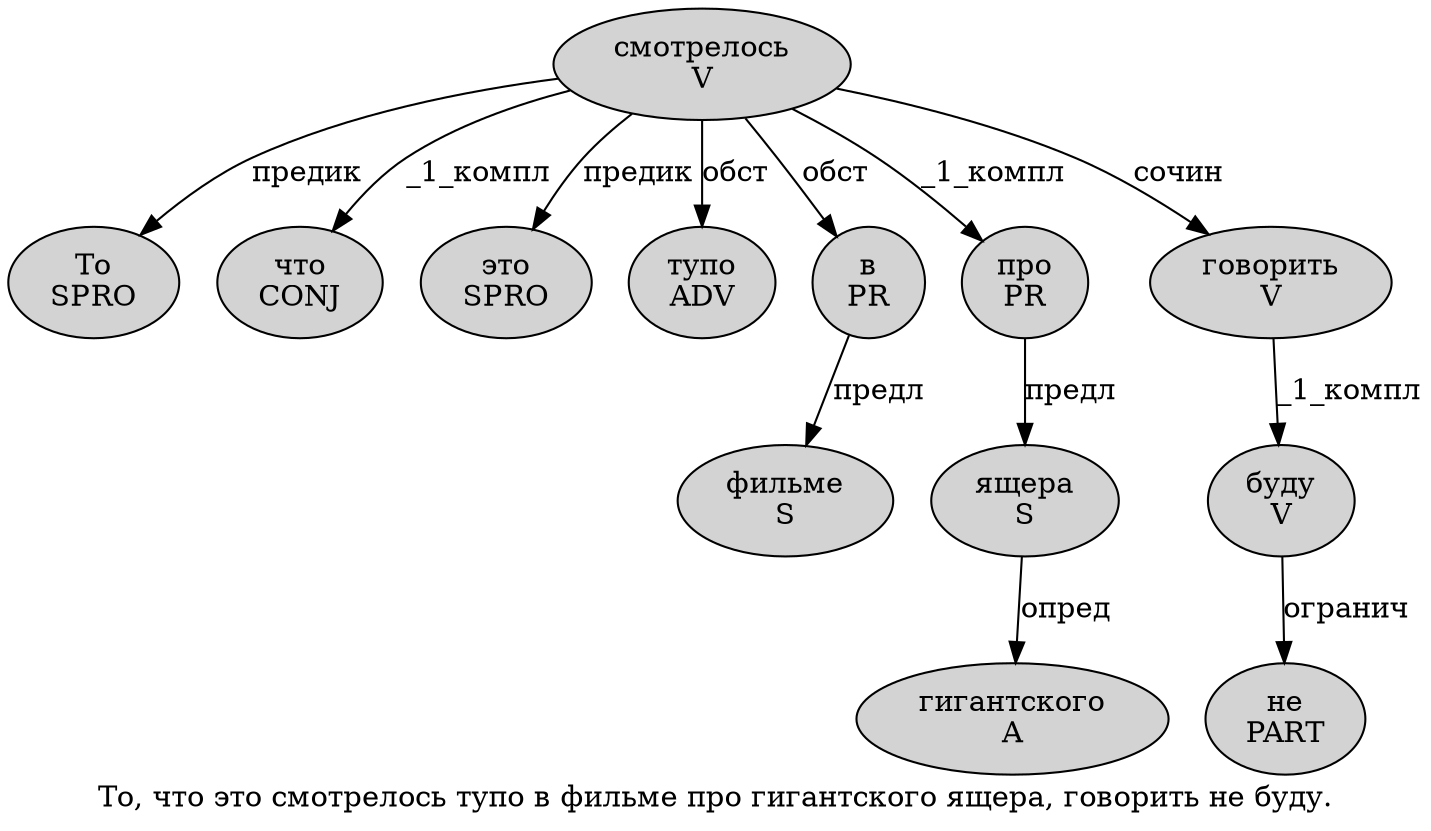 digraph SENTENCE_4751 {
	graph [label="То, что это смотрелось тупо в фильме про гигантского ящера, говорить не буду."]
	node [style=filled]
		0 [label="То
SPRO" color="" fillcolor=lightgray penwidth=1 shape=ellipse]
		2 [label="что
CONJ" color="" fillcolor=lightgray penwidth=1 shape=ellipse]
		3 [label="это
SPRO" color="" fillcolor=lightgray penwidth=1 shape=ellipse]
		4 [label="смотрелось
V" color="" fillcolor=lightgray penwidth=1 shape=ellipse]
		5 [label="тупо
ADV" color="" fillcolor=lightgray penwidth=1 shape=ellipse]
		6 [label="в
PR" color="" fillcolor=lightgray penwidth=1 shape=ellipse]
		7 [label="фильме
S" color="" fillcolor=lightgray penwidth=1 shape=ellipse]
		8 [label="про
PR" color="" fillcolor=lightgray penwidth=1 shape=ellipse]
		9 [label="гигантского
A" color="" fillcolor=lightgray penwidth=1 shape=ellipse]
		10 [label="ящера
S" color="" fillcolor=lightgray penwidth=1 shape=ellipse]
		12 [label="говорить
V" color="" fillcolor=lightgray penwidth=1 shape=ellipse]
		13 [label="не
PART" color="" fillcolor=lightgray penwidth=1 shape=ellipse]
		14 [label="буду
V" color="" fillcolor=lightgray penwidth=1 shape=ellipse]
			12 -> 14 [label="_1_компл"]
			4 -> 0 [label="предик"]
			4 -> 2 [label="_1_компл"]
			4 -> 3 [label="предик"]
			4 -> 5 [label="обст"]
			4 -> 6 [label="обст"]
			4 -> 8 [label="_1_компл"]
			4 -> 12 [label="сочин"]
			14 -> 13 [label="огранич"]
			8 -> 10 [label="предл"]
			6 -> 7 [label="предл"]
			10 -> 9 [label="опред"]
}